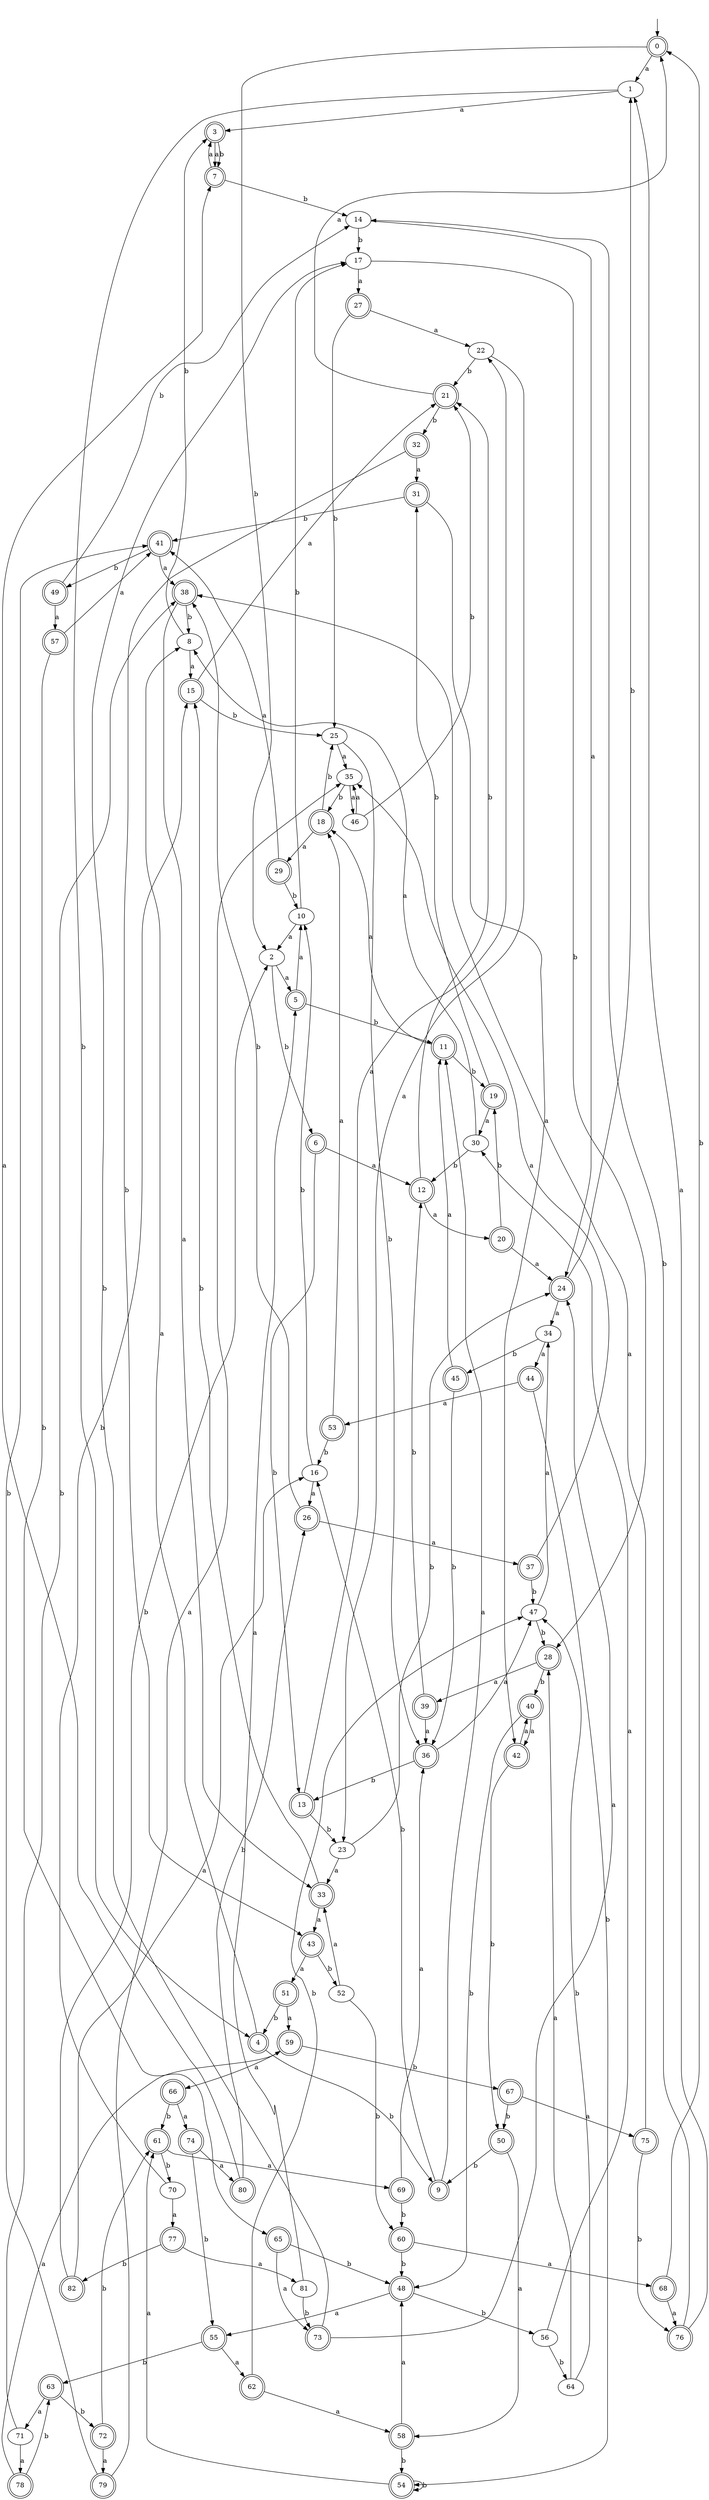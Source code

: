 digraph RandomDFA {
  __start0 [label="", shape=none];
  __start0 -> 0 [label=""];
  0 [shape=circle] [shape=doublecircle]
  0 -> 1 [label="a"]
  0 -> 2 [label="b"]
  1
  1 -> 3 [label="a"]
  1 -> 4 [label="b"]
  2
  2 -> 5 [label="a"]
  2 -> 6 [label="b"]
  3 [shape=doublecircle]
  3 -> 7 [label="a"]
  3 -> 7 [label="b"]
  4 [shape=doublecircle]
  4 -> 8 [label="a"]
  4 -> 9 [label="b"]
  5 [shape=doublecircle]
  5 -> 10 [label="a"]
  5 -> 11 [label="b"]
  6 [shape=doublecircle]
  6 -> 12 [label="a"]
  6 -> 13 [label="b"]
  7 [shape=doublecircle]
  7 -> 3 [label="a"]
  7 -> 14 [label="b"]
  8
  8 -> 15 [label="a"]
  8 -> 3 [label="b"]
  9 [shape=doublecircle]
  9 -> 11 [label="a"]
  9 -> 16 [label="b"]
  10
  10 -> 2 [label="a"]
  10 -> 17 [label="b"]
  11 [shape=doublecircle]
  11 -> 18 [label="a"]
  11 -> 19 [label="b"]
  12 [shape=doublecircle]
  12 -> 20 [label="a"]
  12 -> 21 [label="b"]
  13 [shape=doublecircle]
  13 -> 22 [label="a"]
  13 -> 23 [label="b"]
  14
  14 -> 24 [label="a"]
  14 -> 17 [label="b"]
  15 [shape=doublecircle]
  15 -> 21 [label="a"]
  15 -> 25 [label="b"]
  16
  16 -> 26 [label="a"]
  16 -> 10 [label="b"]
  17
  17 -> 27 [label="a"]
  17 -> 28 [label="b"]
  18 [shape=doublecircle]
  18 -> 29 [label="a"]
  18 -> 25 [label="b"]
  19 [shape=doublecircle]
  19 -> 30 [label="a"]
  19 -> 31 [label="b"]
  20 [shape=doublecircle]
  20 -> 24 [label="a"]
  20 -> 19 [label="b"]
  21 [shape=doublecircle]
  21 -> 0 [label="a"]
  21 -> 32 [label="b"]
  22
  22 -> 23 [label="a"]
  22 -> 21 [label="b"]
  23
  23 -> 33 [label="a"]
  23 -> 24 [label="b"]
  24 [shape=doublecircle]
  24 -> 34 [label="a"]
  24 -> 1 [label="b"]
  25
  25 -> 35 [label="a"]
  25 -> 36 [label="b"]
  26 [shape=doublecircle]
  26 -> 37 [label="a"]
  26 -> 38 [label="b"]
  27 [shape=doublecircle]
  27 -> 22 [label="a"]
  27 -> 25 [label="b"]
  28 [shape=doublecircle]
  28 -> 39 [label="a"]
  28 -> 40 [label="b"]
  29 [shape=doublecircle]
  29 -> 41 [label="a"]
  29 -> 10 [label="b"]
  30
  30 -> 8 [label="a"]
  30 -> 12 [label="b"]
  31 [shape=doublecircle]
  31 -> 42 [label="a"]
  31 -> 41 [label="b"]
  32 [shape=doublecircle]
  32 -> 31 [label="a"]
  32 -> 43 [label="b"]
  33 [shape=doublecircle]
  33 -> 43 [label="a"]
  33 -> 15 [label="b"]
  34
  34 -> 44 [label="a"]
  34 -> 45 [label="b"]
  35
  35 -> 46 [label="a"]
  35 -> 18 [label="b"]
  36 [shape=doublecircle]
  36 -> 47 [label="a"]
  36 -> 13 [label="b"]
  37 [shape=doublecircle]
  37 -> 35 [label="a"]
  37 -> 47 [label="b"]
  38 [shape=doublecircle]
  38 -> 33 [label="a"]
  38 -> 8 [label="b"]
  39 [shape=doublecircle]
  39 -> 36 [label="a"]
  39 -> 12 [label="b"]
  40 [shape=doublecircle]
  40 -> 42 [label="a"]
  40 -> 48 [label="b"]
  41 [shape=doublecircle]
  41 -> 38 [label="a"]
  41 -> 49 [label="b"]
  42 [shape=doublecircle]
  42 -> 40 [label="a"]
  42 -> 50 [label="b"]
  43 [shape=doublecircle]
  43 -> 51 [label="a"]
  43 -> 52 [label="b"]
  44 [shape=doublecircle]
  44 -> 53 [label="a"]
  44 -> 54 [label="b"]
  45 [shape=doublecircle]
  45 -> 11 [label="a"]
  45 -> 36 [label="b"]
  46
  46 -> 35 [label="a"]
  46 -> 21 [label="b"]
  47
  47 -> 34 [label="a"]
  47 -> 28 [label="b"]
  48 [shape=doublecircle]
  48 -> 55 [label="a"]
  48 -> 56 [label="b"]
  49 [shape=doublecircle]
  49 -> 57 [label="a"]
  49 -> 14 [label="b"]
  50 [shape=doublecircle]
  50 -> 58 [label="a"]
  50 -> 9 [label="b"]
  51 [shape=doublecircle]
  51 -> 59 [label="a"]
  51 -> 4 [label="b"]
  52
  52 -> 33 [label="a"]
  52 -> 60 [label="b"]
  53 [shape=doublecircle]
  53 -> 18 [label="a"]
  53 -> 16 [label="b"]
  54 [shape=doublecircle]
  54 -> 61 [label="a"]
  54 -> 54 [label="b"]
  55 [shape=doublecircle]
  55 -> 62 [label="a"]
  55 -> 63 [label="b"]
  56
  56 -> 30 [label="a"]
  56 -> 64 [label="b"]
  57 [shape=doublecircle]
  57 -> 41 [label="a"]
  57 -> 65 [label="b"]
  58 [shape=doublecircle]
  58 -> 48 [label="a"]
  58 -> 54 [label="b"]
  59 [shape=doublecircle]
  59 -> 66 [label="a"]
  59 -> 67 [label="b"]
  60 [shape=doublecircle]
  60 -> 68 [label="a"]
  60 -> 48 [label="b"]
  61 [shape=doublecircle]
  61 -> 69 [label="a"]
  61 -> 70 [label="b"]
  62 [shape=doublecircle]
  62 -> 58 [label="a"]
  62 -> 47 [label="b"]
  63 [shape=doublecircle]
  63 -> 71 [label="a"]
  63 -> 72 [label="b"]
  64
  64 -> 28 [label="a"]
  64 -> 47 [label="b"]
  65 [shape=doublecircle]
  65 -> 73 [label="a"]
  65 -> 48 [label="b"]
  66 [shape=doublecircle]
  66 -> 74 [label="a"]
  66 -> 61 [label="b"]
  67 [shape=doublecircle]
  67 -> 75 [label="a"]
  67 -> 50 [label="b"]
  68 [shape=doublecircle]
  68 -> 76 [label="a"]
  68 -> 0 [label="b"]
  69 [shape=doublecircle]
  69 -> 36 [label="a"]
  69 -> 60 [label="b"]
  70
  70 -> 77 [label="a"]
  70 -> 15 [label="b"]
  71
  71 -> 78 [label="a"]
  71 -> 38 [label="b"]
  72 [shape=doublecircle]
  72 -> 79 [label="a"]
  72 -> 61 [label="b"]
  73 [shape=doublecircle]
  73 -> 24 [label="a"]
  73 -> 17 [label="b"]
  74 [shape=doublecircle]
  74 -> 80 [label="a"]
  74 -> 55 [label="b"]
  75 [shape=doublecircle]
  75 -> 38 [label="a"]
  75 -> 76 [label="b"]
  76 [shape=doublecircle]
  76 -> 1 [label="a"]
  76 -> 14 [label="b"]
  77 [shape=doublecircle]
  77 -> 81 [label="a"]
  77 -> 82 [label="b"]
  78 [shape=doublecircle]
  78 -> 59 [label="a"]
  78 -> 63 [label="b"]
  79 [shape=doublecircle]
  79 -> 35 [label="a"]
  79 -> 41 [label="b"]
  80 [shape=doublecircle]
  80 -> 7 [label="a"]
  80 -> 26 [label="b"]
  81
  81 -> 5 [label="a"]
  81 -> 73 [label="b"]
  82 [shape=doublecircle]
  82 -> 16 [label="a"]
  82 -> 2 [label="b"]
}
